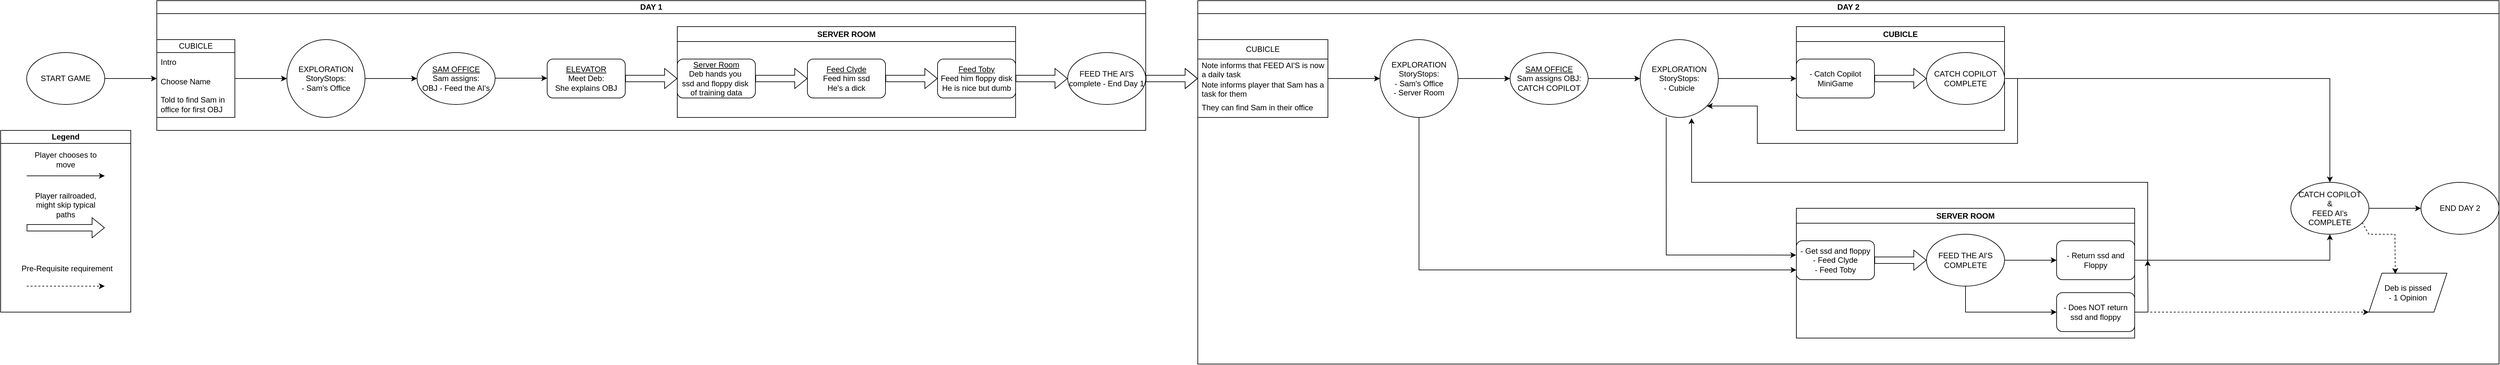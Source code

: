 <mxfile version="24.7.8">
  <diagram name="Page-1" id="mbunnhKmz6jgvR6XyMnX">
    <mxGraphModel dx="3220" dy="2120" grid="1" gridSize="10" guides="1" tooltips="1" connect="1" arrows="1" fold="1" page="0" pageScale="1" pageWidth="850" pageHeight="1100" math="0" shadow="0">
      <root>
        <mxCell id="0" />
        <mxCell id="1" parent="0" />
        <mxCell id="9eNbq8bN8Z7kRA4iMAXb-25" value="Legend" style="swimlane;whiteSpace=wrap;html=1;startSize=20;" vertex="1" parent="1">
          <mxGeometry x="-1720" y="-760" width="200" height="280" as="geometry" />
        </mxCell>
        <mxCell id="9eNbq8bN8Z7kRA4iMAXb-19" value="" style="endArrow=classic;html=1;rounded=0;" edge="1" parent="9eNbq8bN8Z7kRA4iMAXb-25">
          <mxGeometry width="50" height="50" relative="1" as="geometry">
            <mxPoint x="40" y="70" as="sourcePoint" />
            <mxPoint x="160" y="70" as="targetPoint" />
          </mxGeometry>
        </mxCell>
        <mxCell id="9eNbq8bN8Z7kRA4iMAXb-20" value="" style="shape=flexArrow;endArrow=classic;html=1;rounded=0;" edge="1" parent="9eNbq8bN8Z7kRA4iMAXb-25">
          <mxGeometry width="50" height="50" relative="1" as="geometry">
            <mxPoint x="40" y="150" as="sourcePoint" />
            <mxPoint x="160" y="150" as="targetPoint" />
          </mxGeometry>
        </mxCell>
        <mxCell id="9eNbq8bN8Z7kRA4iMAXb-21" value="Player chooses to move" style="text;html=1;align=center;verticalAlign=middle;whiteSpace=wrap;rounded=0;" vertex="1" parent="9eNbq8bN8Z7kRA4iMAXb-25">
          <mxGeometry x="40" y="30" width="120" height="30" as="geometry" />
        </mxCell>
        <mxCell id="9eNbq8bN8Z7kRA4iMAXb-22" value="Player railroaded, might skip typical paths" style="text;html=1;align=center;verticalAlign=middle;whiteSpace=wrap;rounded=0;" vertex="1" parent="9eNbq8bN8Z7kRA4iMAXb-25">
          <mxGeometry x="40" y="90" width="120" height="50" as="geometry" />
        </mxCell>
        <mxCell id="9eNbq8bN8Z7kRA4iMAXb-81" value="" style="endArrow=classic;dashed=1;html=1;rounded=0;labelBackgroundColor=#ffffff;startArrow=none;startFill=0;startSize=6;endFill=1;endSize=6;jettySize=auto;orthogonalLoop=1;strokeWidth=1;fontSize=14;" edge="1" parent="9eNbq8bN8Z7kRA4iMAXb-25">
          <mxGeometry width="50" height="50" relative="1" as="geometry">
            <mxPoint x="40" y="240" as="sourcePoint" />
            <mxPoint x="160" y="240" as="targetPoint" />
          </mxGeometry>
        </mxCell>
        <mxCell id="9eNbq8bN8Z7kRA4iMAXb-82" value="&amp;nbsp;Pre-Requisite requirement" style="text;html=1;align=center;verticalAlign=middle;resizable=0;points=[];autosize=1;strokeColor=none;fillColor=none;" vertex="1" parent="9eNbq8bN8Z7kRA4iMAXb-25">
          <mxGeometry x="15" y="198" width="170" height="30" as="geometry" />
        </mxCell>
        <mxCell id="9eNbq8bN8Z7kRA4iMAXb-26" value="DAY 1" style="swimlane;whiteSpace=wrap;html=1;startSize=20;" vertex="1" parent="1">
          <mxGeometry x="-1480" y="-960" width="1520" height="200" as="geometry">
            <mxRectangle x="-1080" y="-960" width="70" height="30" as="alternateBounds" />
          </mxGeometry>
        </mxCell>
        <mxCell id="9eNbq8bN8Z7kRA4iMAXb-112" value="" style="edgeStyle=orthogonalEdgeStyle;rounded=0;orthogonalLoop=1;jettySize=auto;html=1;" edge="1" parent="9eNbq8bN8Z7kRA4iMAXb-26" source="9eNbq8bN8Z7kRA4iMAXb-103" target="9eNbq8bN8Z7kRA4iMAXb-108">
          <mxGeometry relative="1" as="geometry" />
        </mxCell>
        <mxCell id="9eNbq8bN8Z7kRA4iMAXb-103" value="CUBICLE" style="swimlane;fontStyle=0;childLayout=stackLayout;horizontal=1;startSize=20;horizontalStack=0;resizeParent=1;resizeParentMax=0;resizeLast=0;collapsible=1;marginBottom=0;whiteSpace=wrap;html=1;" vertex="1" parent="9eNbq8bN8Z7kRA4iMAXb-26">
          <mxGeometry y="60" width="120" height="120" as="geometry" />
        </mxCell>
        <mxCell id="9eNbq8bN8Z7kRA4iMAXb-104" value="Intro" style="text;strokeColor=none;fillColor=none;align=left;verticalAlign=middle;spacingLeft=4;spacingRight=4;overflow=hidden;points=[[0,0.5],[1,0.5]];portConstraint=eastwest;rotatable=0;whiteSpace=wrap;html=1;" vertex="1" parent="9eNbq8bN8Z7kRA4iMAXb-103">
          <mxGeometry y="20" width="120" height="30" as="geometry" />
        </mxCell>
        <mxCell id="9eNbq8bN8Z7kRA4iMAXb-105" value="Choose Name" style="text;strokeColor=none;fillColor=none;align=left;verticalAlign=middle;spacingLeft=4;spacingRight=4;overflow=hidden;points=[[0,0.5],[1,0.5]];portConstraint=eastwest;rotatable=0;whiteSpace=wrap;html=1;" vertex="1" parent="9eNbq8bN8Z7kRA4iMAXb-103">
          <mxGeometry y="50" width="120" height="30" as="geometry" />
        </mxCell>
        <mxCell id="9eNbq8bN8Z7kRA4iMAXb-106" value="Told to find Sam in office for first OBJ" style="text;strokeColor=none;fillColor=none;align=left;verticalAlign=middle;spacingLeft=4;spacingRight=4;overflow=hidden;points=[[0,0.5],[1,0.5]];portConstraint=eastwest;rotatable=0;whiteSpace=wrap;html=1;" vertex="1" parent="9eNbq8bN8Z7kRA4iMAXb-103">
          <mxGeometry y="80" width="120" height="40" as="geometry" />
        </mxCell>
        <mxCell id="9eNbq8bN8Z7kRA4iMAXb-109" value="" style="edgeStyle=orthogonalEdgeStyle;rounded=0;orthogonalLoop=1;jettySize=auto;html=1;" edge="1" parent="9eNbq8bN8Z7kRA4iMAXb-26" source="9eNbq8bN8Z7kRA4iMAXb-108" target="9eNbq8bN8Z7kRA4iMAXb-28">
          <mxGeometry relative="1" as="geometry" />
        </mxCell>
        <mxCell id="9eNbq8bN8Z7kRA4iMAXb-108" value="EXPLORATION&lt;div&gt;StoryStops:&lt;/div&gt;&lt;div&gt;- Sam&#39;s Office&lt;/div&gt;" style="ellipse;whiteSpace=wrap;html=1;aspect=fixed;" vertex="1" parent="9eNbq8bN8Z7kRA4iMAXb-26">
          <mxGeometry x="200" y="60" width="120" height="120" as="geometry" />
        </mxCell>
        <mxCell id="9eNbq8bN8Z7kRA4iMAXb-8" value="" style="endArrow=classic;html=1;rounded=0;entryX=0;entryY=0.5;entryDx=0;entryDy=0;" edge="1" parent="9eNbq8bN8Z7kRA4iMAXb-26">
          <mxGeometry width="50" height="50" relative="1" as="geometry">
            <mxPoint x="520" y="119.52" as="sourcePoint" />
            <mxPoint x="600" y="119.52" as="targetPoint" />
          </mxGeometry>
        </mxCell>
        <mxCell id="9eNbq8bN8Z7kRA4iMAXb-10" value="&lt;u&gt;ELEVATOR&lt;/u&gt;&lt;div&gt;Meet Deb:&lt;/div&gt;&lt;div&gt;She explains OBJ&lt;/div&gt;" style="rounded=1;whiteSpace=wrap;html=1;" vertex="1" parent="9eNbq8bN8Z7kRA4iMAXb-26">
          <mxGeometry x="600" y="90" width="120" height="60" as="geometry" />
        </mxCell>
        <mxCell id="9eNbq8bN8Z7kRA4iMAXb-12" value="" style="shape=flexArrow;endArrow=classic;html=1;rounded=0;entryX=0;entryY=0.5;entryDx=0;entryDy=0;exitX=1;exitY=0.5;exitDx=0;exitDy=0;" edge="1" parent="9eNbq8bN8Z7kRA4iMAXb-26" source="9eNbq8bN8Z7kRA4iMAXb-10" target="9eNbq8bN8Z7kRA4iMAXb-11">
          <mxGeometry width="50" height="50" relative="1" as="geometry">
            <mxPoint x="720" y="140" as="sourcePoint" />
            <mxPoint x="770" y="90" as="targetPoint" />
          </mxGeometry>
        </mxCell>
        <mxCell id="9eNbq8bN8Z7kRA4iMAXb-24" value="SERVER ROOM" style="swimlane;whiteSpace=wrap;html=1;" vertex="1" parent="9eNbq8bN8Z7kRA4iMAXb-26">
          <mxGeometry x="800" y="40" width="520" height="140" as="geometry">
            <mxRectangle x="-680" y="-920" width="110" height="30" as="alternateBounds" />
          </mxGeometry>
        </mxCell>
        <mxCell id="9eNbq8bN8Z7kRA4iMAXb-15" value="" style="edgeStyle=orthogonalEdgeStyle;rounded=0;orthogonalLoop=1;jettySize=auto;html=1;shape=flexArrow;" edge="1" parent="9eNbq8bN8Z7kRA4iMAXb-24" source="9eNbq8bN8Z7kRA4iMAXb-11" target="9eNbq8bN8Z7kRA4iMAXb-13">
          <mxGeometry relative="1" as="geometry" />
        </mxCell>
        <mxCell id="9eNbq8bN8Z7kRA4iMAXb-11" value="&lt;u&gt;Server Room&lt;/u&gt;&lt;div&gt;Deb hands you&amp;nbsp;&lt;/div&gt;&lt;div&gt;ssd and floppy disk&amp;nbsp; of training data&lt;/div&gt;" style="rounded=1;whiteSpace=wrap;html=1;" vertex="1" parent="9eNbq8bN8Z7kRA4iMAXb-24">
          <mxGeometry y="50" width="120" height="60" as="geometry" />
        </mxCell>
        <mxCell id="9eNbq8bN8Z7kRA4iMAXb-18" value="" style="edgeStyle=orthogonalEdgeStyle;rounded=0;orthogonalLoop=1;jettySize=auto;html=1;shape=flexArrow;" edge="1" parent="9eNbq8bN8Z7kRA4iMAXb-24" source="9eNbq8bN8Z7kRA4iMAXb-13" target="9eNbq8bN8Z7kRA4iMAXb-17">
          <mxGeometry relative="1" as="geometry" />
        </mxCell>
        <mxCell id="9eNbq8bN8Z7kRA4iMAXb-13" value="&lt;u&gt;Feed Clyde&lt;/u&gt;&lt;br&gt;&lt;div&gt;Feed him ssd&lt;/div&gt;&lt;div&gt;He&#39;s a dick&lt;/div&gt;" style="rounded=1;whiteSpace=wrap;html=1;" vertex="1" parent="9eNbq8bN8Z7kRA4iMAXb-24">
          <mxGeometry x="200" y="50" width="120" height="60" as="geometry" />
        </mxCell>
        <mxCell id="9eNbq8bN8Z7kRA4iMAXb-17" value="&lt;u&gt;Feed Toby&lt;/u&gt;&lt;div&gt;Feed him floppy disk&lt;/div&gt;&lt;div&gt;He is nice but dumb&lt;/div&gt;" style="whiteSpace=wrap;html=1;rounded=1;" vertex="1" parent="9eNbq8bN8Z7kRA4iMAXb-24">
          <mxGeometry x="400" y="50" width="120" height="60" as="geometry" />
        </mxCell>
        <mxCell id="9eNbq8bN8Z7kRA4iMAXb-29" value="FEED THE AI&#39;S complete - End Day 1" style="ellipse;whiteSpace=wrap;html=1;" vertex="1" parent="9eNbq8bN8Z7kRA4iMAXb-26">
          <mxGeometry x="1400" y="80" width="120" height="80" as="geometry" />
        </mxCell>
        <mxCell id="9eNbq8bN8Z7kRA4iMAXb-30" value="" style="edgeStyle=orthogonalEdgeStyle;rounded=0;orthogonalLoop=1;jettySize=auto;html=1;shape=flexArrow;" edge="1" parent="9eNbq8bN8Z7kRA4iMAXb-26" source="9eNbq8bN8Z7kRA4iMAXb-17" target="9eNbq8bN8Z7kRA4iMAXb-29">
          <mxGeometry relative="1" as="geometry" />
        </mxCell>
        <mxCell id="9eNbq8bN8Z7kRA4iMAXb-28" value="&lt;div&gt;&lt;span style=&quot;background-color: initial;&quot;&gt;&lt;u&gt;SAM OFFICE&lt;/u&gt;&lt;/span&gt;&lt;/div&gt;&lt;div&gt;&lt;span style=&quot;background-color: initial;&quot;&gt;Sam assigns:&lt;/span&gt;&lt;br&gt;&lt;/div&gt;&lt;div&gt;OBJ - Feed the AI&#39;s&lt;/div&gt;" style="ellipse;whiteSpace=wrap;html=1;" vertex="1" parent="9eNbq8bN8Z7kRA4iMAXb-26">
          <mxGeometry x="400" y="80" width="120" height="80" as="geometry" />
        </mxCell>
        <mxCell id="9eNbq8bN8Z7kRA4iMAXb-31" value="DAY 2" style="swimlane;whiteSpace=wrap;html=1;startSize=20;" vertex="1" parent="1">
          <mxGeometry x="120" y="-960" width="2000" height="560" as="geometry" />
        </mxCell>
        <mxCell id="9eNbq8bN8Z7kRA4iMAXb-48" value="" style="edgeStyle=orthogonalEdgeStyle;rounded=0;orthogonalLoop=1;jettySize=auto;html=1;" edge="1" parent="9eNbq8bN8Z7kRA4iMAXb-31" source="9eNbq8bN8Z7kRA4iMAXb-43" target="9eNbq8bN8Z7kRA4iMAXb-47">
          <mxGeometry relative="1" as="geometry" />
        </mxCell>
        <mxCell id="9eNbq8bN8Z7kRA4iMAXb-43" value="CUBICLE" style="swimlane;fontStyle=0;childLayout=stackLayout;horizontal=1;startSize=30;horizontalStack=0;resizeParent=1;resizeParentMax=0;resizeLast=0;collapsible=1;marginBottom=0;whiteSpace=wrap;html=1;" vertex="1" parent="9eNbq8bN8Z7kRA4iMAXb-31">
          <mxGeometry y="60" width="200" height="120" as="geometry" />
        </mxCell>
        <mxCell id="9eNbq8bN8Z7kRA4iMAXb-44" value="Note informs that FEED AI&#39;S is now a daily task" style="text;strokeColor=none;fillColor=none;align=left;verticalAlign=middle;spacingLeft=4;spacingRight=4;overflow=hidden;points=[[0,0.5],[1,0.5]];portConstraint=eastwest;rotatable=0;whiteSpace=wrap;html=1;" vertex="1" parent="9eNbq8bN8Z7kRA4iMAXb-43">
          <mxGeometry y="30" width="200" height="30" as="geometry" />
        </mxCell>
        <mxCell id="9eNbq8bN8Z7kRA4iMAXb-45" value="Note informs player that Sam has a task for them" style="text;strokeColor=none;fillColor=none;align=left;verticalAlign=middle;spacingLeft=4;spacingRight=4;overflow=hidden;points=[[0,0.5],[1,0.5]];portConstraint=eastwest;rotatable=0;whiteSpace=wrap;html=1;" vertex="1" parent="9eNbq8bN8Z7kRA4iMAXb-43">
          <mxGeometry y="60" width="200" height="30" as="geometry" />
        </mxCell>
        <mxCell id="9eNbq8bN8Z7kRA4iMAXb-46" value="They can find Sam in their office" style="text;strokeColor=none;fillColor=none;align=left;verticalAlign=middle;spacingLeft=4;spacingRight=4;overflow=hidden;points=[[0,0.5],[1,0.5]];portConstraint=eastwest;rotatable=0;whiteSpace=wrap;html=1;" vertex="1" parent="9eNbq8bN8Z7kRA4iMAXb-43">
          <mxGeometry y="90" width="200" height="30" as="geometry" />
        </mxCell>
        <mxCell id="9eNbq8bN8Z7kRA4iMAXb-51" value="" style="edgeStyle=orthogonalEdgeStyle;rounded=0;orthogonalLoop=1;jettySize=auto;html=1;" edge="1" parent="9eNbq8bN8Z7kRA4iMAXb-31" source="9eNbq8bN8Z7kRA4iMAXb-47" target="9eNbq8bN8Z7kRA4iMAXb-50">
          <mxGeometry relative="1" as="geometry" />
        </mxCell>
        <mxCell id="9eNbq8bN8Z7kRA4iMAXb-70" style="edgeStyle=orthogonalEdgeStyle;rounded=0;orthogonalLoop=1;jettySize=auto;html=1;exitX=0.5;exitY=1;exitDx=0;exitDy=0;entryX=0;entryY=0.75;entryDx=0;entryDy=0;" edge="1" parent="9eNbq8bN8Z7kRA4iMAXb-31" source="9eNbq8bN8Z7kRA4iMAXb-47" target="9eNbq8bN8Z7kRA4iMAXb-54">
          <mxGeometry relative="1" as="geometry" />
        </mxCell>
        <mxCell id="9eNbq8bN8Z7kRA4iMAXb-47" value="EXPLORATION&lt;div&gt;StoryStops:&lt;/div&gt;&lt;div&gt;- Sam&#39;s Office&lt;/div&gt;&lt;div&gt;- Server Room&lt;/div&gt;" style="ellipse;whiteSpace=wrap;html=1;aspect=fixed;" vertex="1" parent="9eNbq8bN8Z7kRA4iMAXb-31">
          <mxGeometry x="280" y="60" width="120" height="120" as="geometry" />
        </mxCell>
        <mxCell id="9eNbq8bN8Z7kRA4iMAXb-60" value="" style="edgeStyle=orthogonalEdgeStyle;rounded=0;orthogonalLoop=1;jettySize=auto;html=1;" edge="1" parent="9eNbq8bN8Z7kRA4iMAXb-31" source="9eNbq8bN8Z7kRA4iMAXb-50" target="9eNbq8bN8Z7kRA4iMAXb-52">
          <mxGeometry relative="1" as="geometry" />
        </mxCell>
        <mxCell id="9eNbq8bN8Z7kRA4iMAXb-50" value="&lt;u&gt;SAM OFFICE&lt;/u&gt;&lt;div&gt;Sam assigns OBJ:&lt;/div&gt;&lt;div&gt;CATCH COPILOT&lt;/div&gt;" style="ellipse;whiteSpace=wrap;html=1;" vertex="1" parent="9eNbq8bN8Z7kRA4iMAXb-31">
          <mxGeometry x="480" y="80" width="120" height="80" as="geometry" />
        </mxCell>
        <mxCell id="9eNbq8bN8Z7kRA4iMAXb-77" style="edgeStyle=orthogonalEdgeStyle;rounded=0;orthogonalLoop=1;jettySize=auto;html=1;exitX=1;exitY=0.5;exitDx=0;exitDy=0;entryX=0;entryY=0.5;entryDx=0;entryDy=0;" edge="1" parent="9eNbq8bN8Z7kRA4iMAXb-31" source="9eNbq8bN8Z7kRA4iMAXb-52" target="9eNbq8bN8Z7kRA4iMAXb-74">
          <mxGeometry relative="1" as="geometry" />
        </mxCell>
        <mxCell id="9eNbq8bN8Z7kRA4iMAXb-52" value="EXPLORATION&lt;div&gt;StoryStops:&lt;/div&gt;&lt;div&gt;- Cubicle&lt;/div&gt;" style="ellipse;whiteSpace=wrap;html=1;aspect=fixed;" vertex="1" parent="9eNbq8bN8Z7kRA4iMAXb-31">
          <mxGeometry x="680" y="60" width="120" height="120" as="geometry" />
        </mxCell>
        <mxCell id="9eNbq8bN8Z7kRA4iMAXb-53" value="SERVER ROOM" style="swimlane;whiteSpace=wrap;html=1;" vertex="1" parent="9eNbq8bN8Z7kRA4iMAXb-31">
          <mxGeometry x="920" y="320" width="520" height="200" as="geometry" />
        </mxCell>
        <mxCell id="9eNbq8bN8Z7kRA4iMAXb-58" value="" style="edgeStyle=orthogonalEdgeStyle;rounded=0;orthogonalLoop=1;jettySize=auto;html=1;shape=flexArrow;" edge="1" parent="9eNbq8bN8Z7kRA4iMAXb-53" source="9eNbq8bN8Z7kRA4iMAXb-54" target="9eNbq8bN8Z7kRA4iMAXb-56">
          <mxGeometry relative="1" as="geometry" />
        </mxCell>
        <mxCell id="9eNbq8bN8Z7kRA4iMAXb-54" value="- Get ssd and floppy&lt;div&gt;- Feed Clyde&lt;/div&gt;&lt;div&gt;- Feed Toby&lt;/div&gt;" style="rounded=1;whiteSpace=wrap;html=1;" vertex="1" parent="9eNbq8bN8Z7kRA4iMAXb-53">
          <mxGeometry y="50" width="120" height="60" as="geometry" />
        </mxCell>
        <mxCell id="9eNbq8bN8Z7kRA4iMAXb-59" value="" style="edgeStyle=orthogonalEdgeStyle;rounded=0;orthogonalLoop=1;jettySize=auto;html=1;" edge="1" parent="9eNbq8bN8Z7kRA4iMAXb-53" source="9eNbq8bN8Z7kRA4iMAXb-56" target="9eNbq8bN8Z7kRA4iMAXb-57">
          <mxGeometry relative="1" as="geometry" />
        </mxCell>
        <mxCell id="9eNbq8bN8Z7kRA4iMAXb-68" style="edgeStyle=orthogonalEdgeStyle;rounded=0;orthogonalLoop=1;jettySize=auto;html=1;exitX=0.5;exitY=1;exitDx=0;exitDy=0;entryX=0;entryY=0.5;entryDx=0;entryDy=0;" edge="1" parent="9eNbq8bN8Z7kRA4iMAXb-53" source="9eNbq8bN8Z7kRA4iMAXb-56" target="9eNbq8bN8Z7kRA4iMAXb-66">
          <mxGeometry relative="1" as="geometry">
            <mxPoint x="380" y="150" as="targetPoint" />
          </mxGeometry>
        </mxCell>
        <mxCell id="9eNbq8bN8Z7kRA4iMAXb-56" value="FEED THE AI&#39;S&lt;div&gt;COMPLETE&lt;/div&gt;" style="ellipse;whiteSpace=wrap;html=1;" vertex="1" parent="9eNbq8bN8Z7kRA4iMAXb-53">
          <mxGeometry x="200" y="40" width="120" height="80" as="geometry" />
        </mxCell>
        <mxCell id="9eNbq8bN8Z7kRA4iMAXb-57" value="- Return ssd and Floppy" style="rounded=1;whiteSpace=wrap;html=1;" vertex="1" parent="9eNbq8bN8Z7kRA4iMAXb-53">
          <mxGeometry x="400" y="50" width="120" height="60" as="geometry" />
        </mxCell>
        <mxCell id="9eNbq8bN8Z7kRA4iMAXb-101" style="edgeStyle=orthogonalEdgeStyle;rounded=0;orthogonalLoop=1;jettySize=auto;html=1;exitX=1;exitY=0.5;exitDx=0;exitDy=0;" edge="1" parent="9eNbq8bN8Z7kRA4iMAXb-53" source="9eNbq8bN8Z7kRA4iMAXb-66">
          <mxGeometry relative="1" as="geometry">
            <mxPoint x="540" y="80" as="targetPoint" />
          </mxGeometry>
        </mxCell>
        <mxCell id="9eNbq8bN8Z7kRA4iMAXb-66" value="- Does NOT return ssd and floppy" style="rounded=1;whiteSpace=wrap;html=1;" vertex="1" parent="9eNbq8bN8Z7kRA4iMAXb-53">
          <mxGeometry x="400" y="130" width="120" height="60" as="geometry" />
        </mxCell>
        <mxCell id="9eNbq8bN8Z7kRA4iMAXb-89" style="edgeStyle=orthogonalEdgeStyle;rounded=0;orthogonalLoop=1;jettySize=auto;html=1;exitX=1;exitY=0.5;exitDx=0;exitDy=0;entryX=1;entryY=1;entryDx=0;entryDy=0;" edge="1" parent="9eNbq8bN8Z7kRA4iMAXb-31" source="9eNbq8bN8Z7kRA4iMAXb-73" target="9eNbq8bN8Z7kRA4iMAXb-52">
          <mxGeometry relative="1" as="geometry" />
        </mxCell>
        <mxCell id="9eNbq8bN8Z7kRA4iMAXb-90" style="edgeStyle=orthogonalEdgeStyle;rounded=0;orthogonalLoop=1;jettySize=auto;html=1;exitX=1;exitY=0.5;exitDx=0;exitDy=0;entryX=0.5;entryY=0;entryDx=0;entryDy=0;" edge="1" parent="9eNbq8bN8Z7kRA4iMAXb-31" source="9eNbq8bN8Z7kRA4iMAXb-73" target="9eNbq8bN8Z7kRA4iMAXb-87">
          <mxGeometry relative="1" as="geometry" />
        </mxCell>
        <mxCell id="9eNbq8bN8Z7kRA4iMAXb-73" value="CUBICLE" style="swimlane;whiteSpace=wrap;html=1;" vertex="1" parent="9eNbq8bN8Z7kRA4iMAXb-31">
          <mxGeometry x="920" y="40" width="320" height="160" as="geometry" />
        </mxCell>
        <mxCell id="9eNbq8bN8Z7kRA4iMAXb-76" value="" style="edgeStyle=orthogonalEdgeStyle;rounded=0;orthogonalLoop=1;jettySize=auto;html=1;shape=flexArrow;" edge="1" parent="9eNbq8bN8Z7kRA4iMAXb-73" source="9eNbq8bN8Z7kRA4iMAXb-74" target="9eNbq8bN8Z7kRA4iMAXb-75">
          <mxGeometry relative="1" as="geometry" />
        </mxCell>
        <mxCell id="9eNbq8bN8Z7kRA4iMAXb-74" value="- Catch Copilot MiniGame" style="rounded=1;whiteSpace=wrap;html=1;" vertex="1" parent="9eNbq8bN8Z7kRA4iMAXb-73">
          <mxGeometry y="50" width="120" height="60" as="geometry" />
        </mxCell>
        <mxCell id="9eNbq8bN8Z7kRA4iMAXb-75" value="CATCH COPILOT COMPLETE" style="ellipse;whiteSpace=wrap;html=1;" vertex="1" parent="9eNbq8bN8Z7kRA4iMAXb-73">
          <mxGeometry x="200" y="40" width="120" height="80" as="geometry" />
        </mxCell>
        <mxCell id="9eNbq8bN8Z7kRA4iMAXb-79" value="" style="endArrow=classic;html=1;rounded=0;exitX=0.333;exitY=1;exitDx=0;exitDy=0;exitPerimeter=0;entryX=-0.003;entryY=0.368;entryDx=0;entryDy=0;entryPerimeter=0;" edge="1" parent="9eNbq8bN8Z7kRA4iMAXb-31" source="9eNbq8bN8Z7kRA4iMAXb-52" target="9eNbq8bN8Z7kRA4iMAXb-54">
          <mxGeometry width="50" height="50" relative="1" as="geometry">
            <mxPoint x="990" y="450" as="sourcePoint" />
            <mxPoint x="1040" y="400" as="targetPoint" />
            <Array as="points">
              <mxPoint x="720" y="392" />
            </Array>
          </mxGeometry>
        </mxCell>
        <mxCell id="9eNbq8bN8Z7kRA4iMAXb-93" style="edgeStyle=orthogonalEdgeStyle;rounded=0;orthogonalLoop=1;jettySize=auto;html=1;exitX=1;exitY=0.5;exitDx=0;exitDy=0;entryX=0;entryY=0.5;entryDx=0;entryDy=0;" edge="1" parent="9eNbq8bN8Z7kRA4iMAXb-31" source="9eNbq8bN8Z7kRA4iMAXb-87" target="9eNbq8bN8Z7kRA4iMAXb-88">
          <mxGeometry relative="1" as="geometry" />
        </mxCell>
        <mxCell id="9eNbq8bN8Z7kRA4iMAXb-87" value="CATCH COPILOT&lt;div&gt;&amp;amp;&lt;/div&gt;&lt;div&gt;FEED AI&#39;s&lt;/div&gt;&lt;div&gt;COMPLETE&lt;/div&gt;" style="ellipse;whiteSpace=wrap;html=1;" vertex="1" parent="9eNbq8bN8Z7kRA4iMAXb-31">
          <mxGeometry x="1680" y="280" width="120" height="80" as="geometry" />
        </mxCell>
        <mxCell id="9eNbq8bN8Z7kRA4iMAXb-88" value="END DAY 2" style="ellipse;whiteSpace=wrap;html=1;" vertex="1" parent="9eNbq8bN8Z7kRA4iMAXb-31">
          <mxGeometry x="1880" y="280" width="120" height="80" as="geometry" />
        </mxCell>
        <mxCell id="9eNbq8bN8Z7kRA4iMAXb-92" style="edgeStyle=orthogonalEdgeStyle;rounded=0;orthogonalLoop=1;jettySize=auto;html=1;exitX=1;exitY=0.5;exitDx=0;exitDy=0;entryX=0.5;entryY=1;entryDx=0;entryDy=0;" edge="1" parent="9eNbq8bN8Z7kRA4iMAXb-31" source="9eNbq8bN8Z7kRA4iMAXb-57" target="9eNbq8bN8Z7kRA4iMAXb-87">
          <mxGeometry relative="1" as="geometry" />
        </mxCell>
        <mxCell id="9eNbq8bN8Z7kRA4iMAXb-95" value="Deb is pissed&lt;div&gt;- 1 Opinion&lt;/div&gt;" style="shape=parallelogram;perimeter=parallelogramPerimeter;whiteSpace=wrap;html=1;fixedSize=1;" vertex="1" parent="9eNbq8bN8Z7kRA4iMAXb-31">
          <mxGeometry x="1800" y="420" width="120" height="60" as="geometry" />
        </mxCell>
        <mxCell id="9eNbq8bN8Z7kRA4iMAXb-99" value="" style="html=1;labelBackgroundColor=#ffffff;startArrow=none;startFill=0;startSize=6;endArrow=classic;endFill=1;endSize=6;jettySize=auto;orthogonalLoop=1;strokeWidth=1;dashed=1;fontSize=14;rounded=0;exitX=0.914;exitY=0.776;exitDx=0;exitDy=0;entryX=0.338;entryY=0.02;entryDx=0;entryDy=0;entryPerimeter=0;exitPerimeter=0;" edge="1" parent="9eNbq8bN8Z7kRA4iMAXb-31" source="9eNbq8bN8Z7kRA4iMAXb-87" target="9eNbq8bN8Z7kRA4iMAXb-95">
          <mxGeometry width="60" height="60" relative="1" as="geometry">
            <mxPoint x="1790" y="410" as="sourcePoint" />
            <mxPoint x="1850" y="350" as="targetPoint" />
            <Array as="points">
              <mxPoint x="1800" y="360" />
              <mxPoint x="1840" y="360" />
            </Array>
          </mxGeometry>
        </mxCell>
        <mxCell id="9eNbq8bN8Z7kRA4iMAXb-100" style="edgeStyle=orthogonalEdgeStyle;rounded=0;orthogonalLoop=1;jettySize=auto;html=1;exitX=1;exitY=0.5;exitDx=0;exitDy=0;entryX=0.658;entryY=1.008;entryDx=0;entryDy=0;entryPerimeter=0;" edge="1" parent="9eNbq8bN8Z7kRA4iMAXb-31" source="9eNbq8bN8Z7kRA4iMAXb-57" target="9eNbq8bN8Z7kRA4iMAXb-52">
          <mxGeometry relative="1" as="geometry">
            <Array as="points">
              <mxPoint x="1460" y="400" />
              <mxPoint x="1460" y="280" />
              <mxPoint x="759" y="280" />
            </Array>
          </mxGeometry>
        </mxCell>
        <mxCell id="9eNbq8bN8Z7kRA4iMAXb-102" value="" style="html=1;labelBackgroundColor=#ffffff;startArrow=none;startFill=0;startSize=6;endArrow=classic;endFill=1;endSize=6;jettySize=auto;orthogonalLoop=1;strokeWidth=1;dashed=1;fontSize=14;rounded=0;exitX=1;exitY=0.5;exitDx=0;exitDy=0;entryX=0;entryY=1;entryDx=0;entryDy=0;" edge="1" parent="9eNbq8bN8Z7kRA4iMAXb-31" source="9eNbq8bN8Z7kRA4iMAXb-66" target="9eNbq8bN8Z7kRA4iMAXb-95">
          <mxGeometry width="60" height="60" relative="1" as="geometry">
            <mxPoint x="1580" y="500" as="sourcePoint" />
            <mxPoint x="1640" y="440" as="targetPoint" />
          </mxGeometry>
        </mxCell>
        <mxCell id="9eNbq8bN8Z7kRA4iMAXb-42" value="" style="edgeStyle=orthogonalEdgeStyle;rounded=0;orthogonalLoop=1;jettySize=auto;html=1;shape=flexArrow;" edge="1" parent="1" source="9eNbq8bN8Z7kRA4iMAXb-29">
          <mxGeometry relative="1" as="geometry">
            <mxPoint x="120" y="-840" as="targetPoint" />
          </mxGeometry>
        </mxCell>
        <mxCell id="9eNbq8bN8Z7kRA4iMAXb-115" style="edgeStyle=orthogonalEdgeStyle;rounded=0;orthogonalLoop=1;jettySize=auto;html=1;exitX=1;exitY=0.5;exitDx=0;exitDy=0;" edge="1" parent="1" source="9eNbq8bN8Z7kRA4iMAXb-107" target="9eNbq8bN8Z7kRA4iMAXb-103">
          <mxGeometry relative="1" as="geometry" />
        </mxCell>
        <mxCell id="9eNbq8bN8Z7kRA4iMAXb-107" value="START GAME" style="ellipse;whiteSpace=wrap;html=1;" vertex="1" parent="1">
          <mxGeometry x="-1680" y="-880" width="120" height="80" as="geometry" />
        </mxCell>
      </root>
    </mxGraphModel>
  </diagram>
</mxfile>
